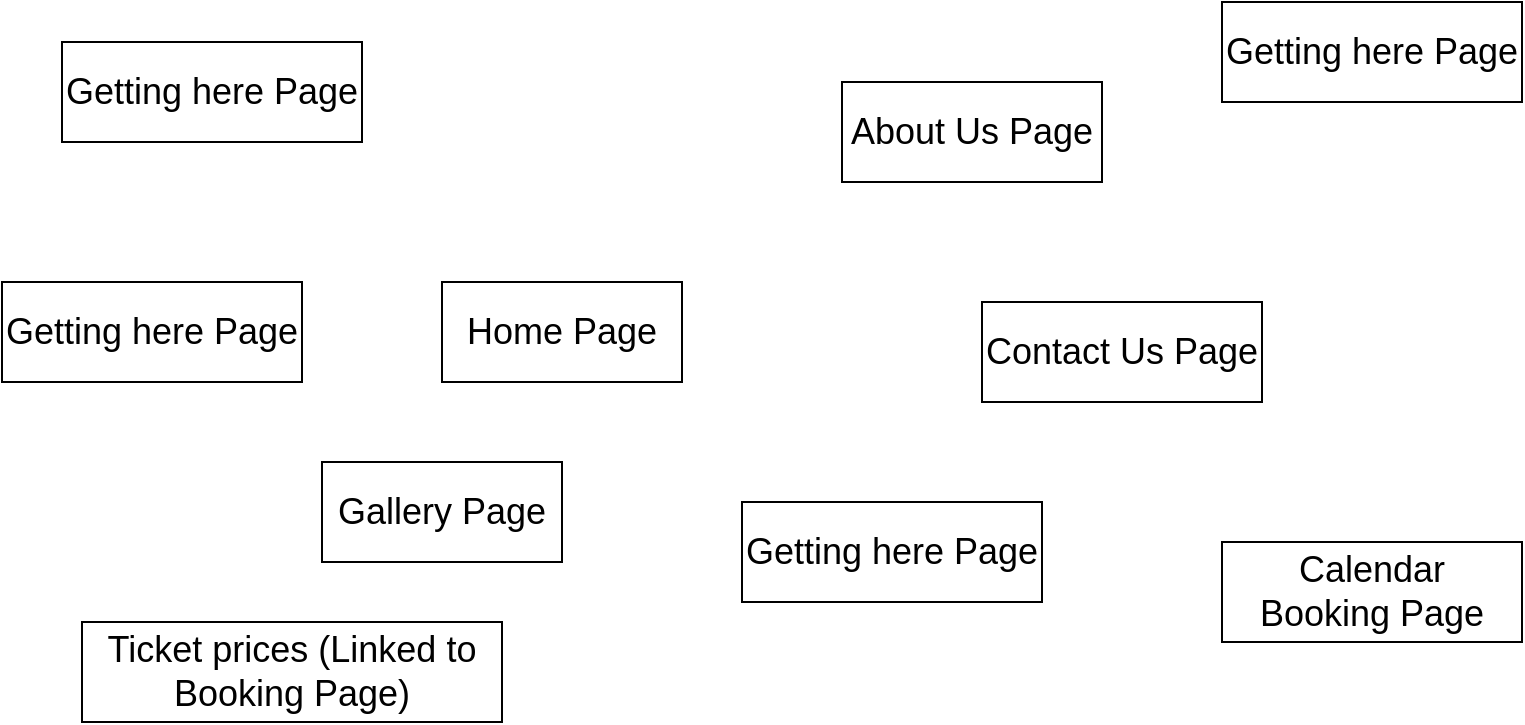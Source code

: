 <mxfile version="16.1.4" type="google" pages="2"><diagram id="WJNhD5lpe2lN0fp9Sj1Y" name="Pages link"><mxGraphModel dx="868" dy="450" grid="1" gridSize="10" guides="1" tooltips="1" connect="1" arrows="1" fold="1" page="1" pageScale="1" pageWidth="827" pageHeight="1169" math="0" shadow="0"><root><mxCell id="0"/><mxCell id="1" parent="0"/><mxCell id="eHg2i05eHAaTcSgglyGW-1" value="&lt;font style=&quot;font-size: 18px&quot;&gt;Home Page&lt;/font&gt;" style="rounded=0;whiteSpace=wrap;html=1;" parent="1" vertex="1"><mxGeometry x="260" y="190" width="120" height="50" as="geometry"/></mxCell><mxCell id="eHg2i05eHAaTcSgglyGW-2" value="&lt;font style=&quot;font-size: 18px&quot;&gt;Gallery Page&lt;/font&gt;" style="rounded=0;whiteSpace=wrap;html=1;" parent="1" vertex="1"><mxGeometry x="200" y="280" width="120" height="50" as="geometry"/></mxCell><mxCell id="eHg2i05eHAaTcSgglyGW-3" value="&lt;font style=&quot;font-size: 18px&quot;&gt;Getting here Page&lt;/font&gt;" style="rounded=0;whiteSpace=wrap;html=1;" parent="1" vertex="1"><mxGeometry x="410" y="300" width="150" height="50" as="geometry"/></mxCell><mxCell id="eHg2i05eHAaTcSgglyGW-4" value="&lt;font style=&quot;font-size: 18px&quot;&gt;About Us Page&lt;/font&gt;" style="rounded=0;whiteSpace=wrap;html=1;" parent="1" vertex="1"><mxGeometry x="460" y="90" width="130" height="50" as="geometry"/></mxCell><mxCell id="eHg2i05eHAaTcSgglyGW-5" value="&lt;font style=&quot;font-size: 18px&quot;&gt;Contact Us Page&lt;/font&gt;" style="rounded=0;whiteSpace=wrap;html=1;" parent="1" vertex="1"><mxGeometry x="530" y="200" width="140" height="50" as="geometry"/></mxCell><mxCell id="eHg2i05eHAaTcSgglyGW-16" value="&lt;font style=&quot;font-size: 18px&quot;&gt;Getting here Page&lt;/font&gt;" style="rounded=0;whiteSpace=wrap;html=1;" parent="1" vertex="1"><mxGeometry x="40" y="190" width="150" height="50" as="geometry"/></mxCell><mxCell id="eHg2i05eHAaTcSgglyGW-17" value="&lt;font style=&quot;font-size: 18px&quot;&gt;Getting here Page&lt;/font&gt;" style="rounded=0;whiteSpace=wrap;html=1;" parent="1" vertex="1"><mxGeometry x="70" y="70" width="150" height="50" as="geometry"/></mxCell><mxCell id="eHg2i05eHAaTcSgglyGW-19" value="&lt;font style=&quot;font-size: 18px&quot;&gt;Calendar Booking&amp;nbsp;Page&lt;/font&gt;" style="rounded=0;whiteSpace=wrap;html=1;" parent="1" vertex="1"><mxGeometry x="650" y="320" width="150" height="50" as="geometry"/></mxCell><mxCell id="eHg2i05eHAaTcSgglyGW-20" value="&lt;span style=&quot;font-size: 18px&quot;&gt;Ticket prices (Linked to Booking Page)&lt;/span&gt;" style="rounded=0;whiteSpace=wrap;html=1;" parent="1" vertex="1"><mxGeometry x="80" y="360" width="210" height="50" as="geometry"/></mxCell><mxCell id="eHg2i05eHAaTcSgglyGW-21" value="&lt;font style=&quot;font-size: 18px&quot;&gt;Getting here Page&lt;/font&gt;" style="rounded=0;whiteSpace=wrap;html=1;" parent="1" vertex="1"><mxGeometry x="650" y="50" width="150" height="50" as="geometry"/></mxCell></root></mxGraphModel></diagram><diagram id="8Hc0RCY81XZ5tGJJQ5XA" name="Page-2"><mxGraphModel dx="868" dy="450" grid="1" gridSize="10" guides="1" tooltips="1" connect="1" arrows="1" fold="1" page="1" pageScale="1" pageWidth="827" pageHeight="1169" math="0" shadow="0"><root><mxCell id="D-_D04fi6IH7bjotp1Vy-0"/><mxCell id="D-_D04fi6IH7bjotp1Vy-1" parent="D-_D04fi6IH7bjotp1Vy-0"/></root></mxGraphModel></diagram></mxfile>